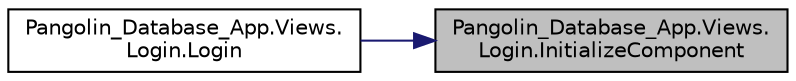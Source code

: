 digraph "Pangolin_Database_App.Views.Login.InitializeComponent"
{
 // LATEX_PDF_SIZE
  edge [fontname="Helvetica",fontsize="10",labelfontname="Helvetica",labelfontsize="10"];
  node [fontname="Helvetica",fontsize="10",shape=record];
  rankdir="RL";
  Node1 [label="Pangolin_Database_App.Views.\lLogin.InitializeComponent",height=0.2,width=0.4,color="black", fillcolor="grey75", style="filled", fontcolor="black",tooltip="InitializeComponent"];
  Node1 -> Node2 [dir="back",color="midnightblue",fontsize="10",style="solid",fontname="Helvetica"];
  Node2 [label="Pangolin_Database_App.Views.\lLogin.Login",height=0.2,width=0.4,color="black", fillcolor="white", style="filled",URL="$class_pangolin___database___app_1_1_views_1_1_login.html#a99ea9eb0c21f014bfc17ca3bf200d317",tooltip=" "];
}

